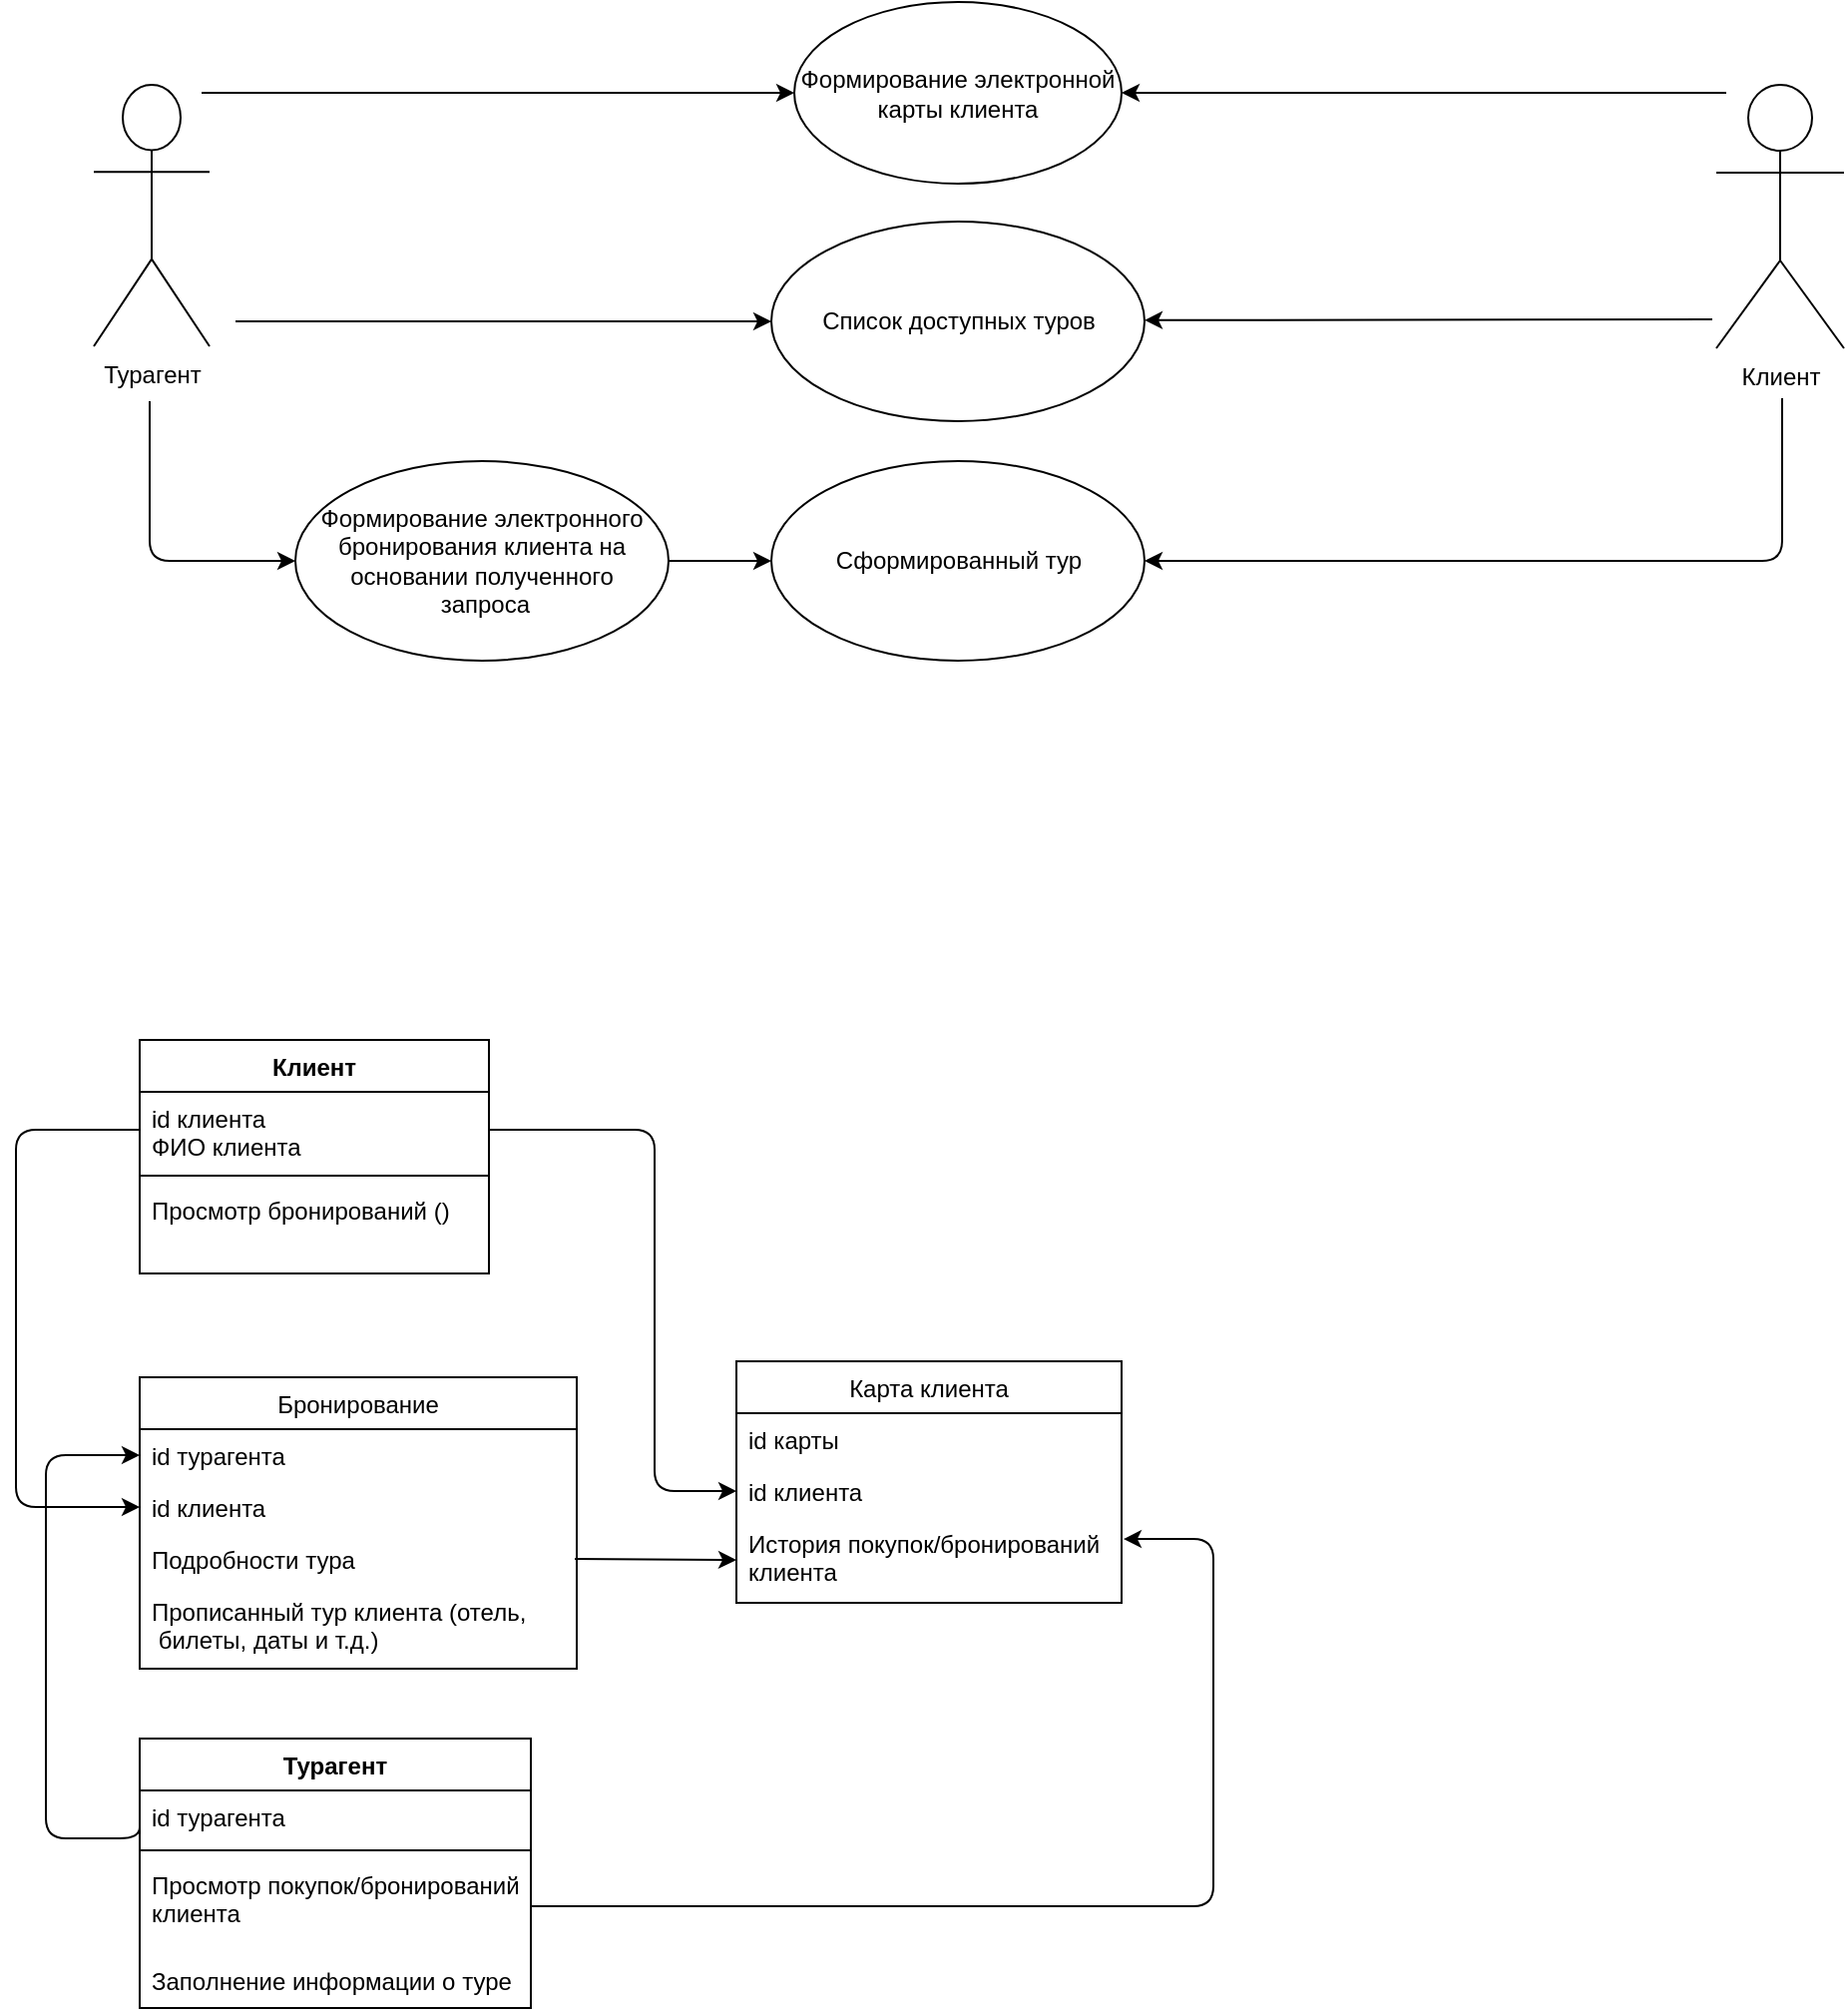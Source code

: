 <mxfile version="13.9.9" type="device"><diagram id="6ZdGBGSW-ix5yjm73qpe" name="Page-1"><mxGraphModel dx="852" dy="494" grid="1" gridSize="10" guides="1" tooltips="1" connect="1" arrows="1" fold="1" page="1" pageScale="1" pageWidth="827" pageHeight="1169" math="0" shadow="0"><root><mxCell id="0"/><mxCell id="1" parent="0"/><mxCell id="nqZR_2LDMcChc1fehbYa-1" value="Турагент" style="shape=umlActor;verticalLabelPosition=bottom;labelBackgroundColor=#ffffff;verticalAlign=top;html=1;outlineConnect=0;fontStyle=0" parent="1" vertex="1"><mxGeometry x="169" y="211.5" width="58" height="131" as="geometry"/></mxCell><mxCell id="nqZR_2LDMcChc1fehbYa-2" value="Формирование электронной карты клиента" style="ellipse;whiteSpace=wrap;html=1;" parent="1" vertex="1"><mxGeometry x="520" y="170" width="164" height="91" as="geometry"/></mxCell><mxCell id="nqZR_2LDMcChc1fehbYa-3" value="" style="edgeStyle=orthogonalEdgeStyle;rounded=0;orthogonalLoop=1;jettySize=auto;html=1;" parent="1" source="nqZR_2LDMcChc1fehbYa-4" target="nqZR_2LDMcChc1fehbYa-5" edge="1"><mxGeometry relative="1" as="geometry"/></mxCell><mxCell id="nqZR_2LDMcChc1fehbYa-4" value="Формирование электронного бронирования клиента на основании полученного&lt;br&gt;&amp;nbsp;запроса" style="ellipse;whiteSpace=wrap;html=1;" parent="1" vertex="1"><mxGeometry x="270" y="400" width="187" height="100" as="geometry"/></mxCell><mxCell id="nqZR_2LDMcChc1fehbYa-5" value="Сформированный тур" style="ellipse;whiteSpace=wrap;html=1;" parent="1" vertex="1"><mxGeometry x="508.5" y="400" width="187" height="100" as="geometry"/></mxCell><mxCell id="nqZR_2LDMcChc1fehbYa-6" value="Клиент" style="shape=umlActor;verticalLabelPosition=bottom;labelBackgroundColor=#ffffff;verticalAlign=top;html=1;outlineConnect=0;" parent="1" vertex="1"><mxGeometry x="982" y="211.5" width="64" height="132" as="geometry"/></mxCell><mxCell id="nqZR_2LDMcChc1fehbYa-7" value="" style="endArrow=classic;html=1;entryX=0;entryY=0.5;entryDx=0;entryDy=0;" parent="1" target="nqZR_2LDMcChc1fehbYa-2" edge="1"><mxGeometry width="50" height="50" relative="1" as="geometry"><mxPoint x="223" y="215.5" as="sourcePoint"/><mxPoint x="337" y="212.5" as="targetPoint"/></mxGeometry></mxCell><mxCell id="nqZR_2LDMcChc1fehbYa-8" value="" style="endArrow=classic;html=1;entryX=0;entryY=0.5;entryDx=0;entryDy=0;" parent="1" target="nqZR_2LDMcChc1fehbYa-4" edge="1"><mxGeometry width="50" height="50" relative="1" as="geometry"><mxPoint x="197" y="370" as="sourcePoint"/><mxPoint x="343" y="432" as="targetPoint"/><Array as="points"><mxPoint x="197" y="450"/></Array></mxGeometry></mxCell><mxCell id="nqZR_2LDMcChc1fehbYa-9" value="" style="endArrow=classic;html=1;entryX=1;entryY=0.5;entryDx=0;entryDy=0;" parent="1" target="nqZR_2LDMcChc1fehbYa-5" edge="1"><mxGeometry width="50" height="50" relative="1" as="geometry"><mxPoint x="1015" y="368.5" as="sourcePoint"/><mxPoint x="909" y="388" as="targetPoint"/><Array as="points"><mxPoint x="1015" y="450"/></Array></mxGeometry></mxCell><mxCell id="nqZR_2LDMcChc1fehbYa-10" value="" style="endArrow=classic;html=1;entryX=1;entryY=0.5;entryDx=0;entryDy=0;" parent="1" target="nqZR_2LDMcChc1fehbYa-2" edge="1"><mxGeometry width="50" height="50" relative="1" as="geometry"><mxPoint x="987" y="215.5" as="sourcePoint"/><mxPoint x="518" y="219.5" as="targetPoint"/></mxGeometry></mxCell><mxCell id="nqZR_2LDMcChc1fehbYa-11" value="Клиент" style="swimlane;fontStyle=1;align=center;verticalAlign=top;childLayout=stackLayout;horizontal=1;startSize=26;horizontalStack=0;resizeParent=1;resizeParentMax=0;resizeLast=0;collapsible=1;marginBottom=0;" parent="1" vertex="1"><mxGeometry x="192" y="690" width="175" height="117" as="geometry"/></mxCell><mxCell id="nqZR_2LDMcChc1fehbYa-12" value="id клиента&#10;ФИО клиента" style="text;strokeColor=none;fillColor=none;align=left;verticalAlign=top;spacingLeft=4;spacingRight=4;overflow=hidden;rotatable=0;points=[[0,0.5],[1,0.5]];portConstraint=eastwest;" parent="nqZR_2LDMcChc1fehbYa-11" vertex="1"><mxGeometry y="26" width="175" height="38" as="geometry"/></mxCell><mxCell id="nqZR_2LDMcChc1fehbYa-13" value="" style="line;strokeWidth=1;fillColor=none;align=left;verticalAlign=middle;spacingTop=-1;spacingLeft=3;spacingRight=3;rotatable=0;labelPosition=right;points=[];portConstraint=eastwest;" parent="nqZR_2LDMcChc1fehbYa-11" vertex="1"><mxGeometry y="64" width="175" height="8" as="geometry"/></mxCell><mxCell id="nqZR_2LDMcChc1fehbYa-14" value="Просмотр бронирований () &#10;" style="text;strokeColor=none;fillColor=none;align=left;verticalAlign=top;spacingLeft=4;spacingRight=4;overflow=hidden;rotatable=0;points=[[0,0.5],[1,0.5]];portConstraint=eastwest;" parent="nqZR_2LDMcChc1fehbYa-11" vertex="1"><mxGeometry y="72" width="175" height="45" as="geometry"/></mxCell><mxCell id="nqZR_2LDMcChc1fehbYa-15" value="" style="endArrow=classic;html=1;exitX=1;exitY=0.5;exitDx=0;exitDy=0;entryX=0;entryY=0.5;entryDx=0;entryDy=0;" parent="1" source="nqZR_2LDMcChc1fehbYa-12" target="nqZR_2LDMcChc1fehbYa-27" edge="1"><mxGeometry width="50" height="50" relative="1" as="geometry"><mxPoint x="416" y="725" as="sourcePoint"/><mxPoint x="466" y="675" as="targetPoint"/><Array as="points"><mxPoint x="450" y="735"/><mxPoint x="450" y="916"/></Array></mxGeometry></mxCell><mxCell id="nqZR_2LDMcChc1fehbYa-16" value="Бронирование" style="swimlane;fontStyle=0;childLayout=stackLayout;horizontal=1;startSize=26;fillColor=none;horizontalStack=0;resizeParent=1;resizeParentMax=0;resizeLast=0;collapsible=1;marginBottom=0;" parent="1" vertex="1"><mxGeometry x="192" y="859" width="219" height="146" as="geometry"/></mxCell><mxCell id="nqZR_2LDMcChc1fehbYa-17" value="id турагента" style="text;strokeColor=none;fillColor=none;align=left;verticalAlign=top;spacingLeft=4;spacingRight=4;overflow=hidden;rotatable=0;points=[[0,0.5],[1,0.5]];portConstraint=eastwest;" parent="nqZR_2LDMcChc1fehbYa-16" vertex="1"><mxGeometry y="26" width="219" height="26" as="geometry"/></mxCell><mxCell id="nqZR_2LDMcChc1fehbYa-18" value="id клиента" style="text;strokeColor=none;fillColor=none;align=left;verticalAlign=top;spacingLeft=4;spacingRight=4;overflow=hidden;rotatable=0;points=[[0,0.5],[1,0.5]];portConstraint=eastwest;" parent="nqZR_2LDMcChc1fehbYa-16" vertex="1"><mxGeometry y="52" width="219" height="26" as="geometry"/></mxCell><mxCell id="nqZR_2LDMcChc1fehbYa-19" value="Подробности тура" style="text;strokeColor=none;fillColor=none;align=left;verticalAlign=top;spacingLeft=4;spacingRight=4;overflow=hidden;rotatable=0;points=[[0,0.5],[1,0.5]];portConstraint=eastwest;" parent="nqZR_2LDMcChc1fehbYa-16" vertex="1"><mxGeometry y="78" width="219" height="26" as="geometry"/></mxCell><mxCell id="nqZR_2LDMcChc1fehbYa-20" value="Прописанный тур клиента (отель,&#10; билеты, даты и т.д.) " style="text;strokeColor=none;fillColor=none;align=left;verticalAlign=top;spacingLeft=4;spacingRight=4;overflow=hidden;rotatable=0;points=[[0,0.5],[1,0.5]];portConstraint=eastwest;" parent="nqZR_2LDMcChc1fehbYa-16" vertex="1"><mxGeometry y="104" width="219" height="42" as="geometry"/></mxCell><mxCell id="nqZR_2LDMcChc1fehbYa-21" value="" style="endArrow=classic;html=1;exitX=0;exitY=0.5;exitDx=0;exitDy=0;entryX=0;entryY=0.5;entryDx=0;entryDy=0;edgeStyle=orthogonalEdgeStyle;" parent="1" source="nqZR_2LDMcChc1fehbYa-30" target="nqZR_2LDMcChc1fehbYa-17" edge="1"><mxGeometry width="50" height="50" relative="1" as="geometry"><mxPoint x="428" y="853" as="sourcePoint"/><mxPoint x="478" y="803" as="targetPoint"/><Array as="points"><mxPoint x="145" y="1090"/><mxPoint x="145" y="898"/></Array></mxGeometry></mxCell><mxCell id="nqZR_2LDMcChc1fehbYa-22" value="" style="endArrow=classic;html=1;exitX=0;exitY=0.5;exitDx=0;exitDy=0;entryX=0;entryY=0.5;entryDx=0;entryDy=0;" parent="1" source="nqZR_2LDMcChc1fehbYa-12" target="nqZR_2LDMcChc1fehbYa-18" edge="1"><mxGeometry width="50" height="50" relative="1" as="geometry"><mxPoint x="120" y="797" as="sourcePoint"/><mxPoint x="130" y="1051" as="targetPoint"/><Array as="points"><mxPoint x="130" y="735"/><mxPoint x="130" y="924"/></Array></mxGeometry></mxCell><mxCell id="nqZR_2LDMcChc1fehbYa-23" value="" style="endArrow=classic;html=1;exitX=1;exitY=0.5;exitDx=0;exitDy=0;entryX=1.005;entryY=0.256;entryDx=0;entryDy=0;entryPerimeter=0;" parent="1" source="nqZR_2LDMcChc1fehbYa-32" target="nqZR_2LDMcChc1fehbYa-28" edge="1"><mxGeometry width="50" height="50" relative="1" as="geometry"><mxPoint x="882" y="947" as="sourcePoint"/><mxPoint x="868" y="761" as="targetPoint"/><Array as="points"><mxPoint x="730" y="1124"/><mxPoint x="730" y="940"/></Array></mxGeometry></mxCell><mxCell id="nqZR_2LDMcChc1fehbYa-25" value="Карта клиента" style="swimlane;fontStyle=0;childLayout=stackLayout;horizontal=1;startSize=26;fillColor=none;horizontalStack=0;resizeParent=1;resizeParentMax=0;resizeLast=0;collapsible=1;marginBottom=0;" parent="1" vertex="1"><mxGeometry x="491" y="851" width="193" height="121" as="geometry"/></mxCell><mxCell id="nqZR_2LDMcChc1fehbYa-26" value="id карты" style="text;strokeColor=none;fillColor=none;align=left;verticalAlign=top;spacingLeft=4;spacingRight=4;overflow=hidden;rotatable=0;points=[[0,0.5],[1,0.5]];portConstraint=eastwest;" parent="nqZR_2LDMcChc1fehbYa-25" vertex="1"><mxGeometry y="26" width="193" height="26" as="geometry"/></mxCell><mxCell id="nqZR_2LDMcChc1fehbYa-27" value="id клиента" style="text;strokeColor=none;fillColor=none;align=left;verticalAlign=top;spacingLeft=4;spacingRight=4;overflow=hidden;rotatable=0;points=[[0,0.5],[1,0.5]];portConstraint=eastwest;" parent="nqZR_2LDMcChc1fehbYa-25" vertex="1"><mxGeometry y="52" width="193" height="26" as="geometry"/></mxCell><mxCell id="nqZR_2LDMcChc1fehbYa-28" value="История покупок/бронирований &#10;клиента" style="text;strokeColor=none;fillColor=none;align=left;verticalAlign=top;spacingLeft=4;spacingRight=4;overflow=hidden;rotatable=0;points=[[0,0.5],[1,0.5]];portConstraint=eastwest;" parent="nqZR_2LDMcChc1fehbYa-25" vertex="1"><mxGeometry y="78" width="193" height="43" as="geometry"/></mxCell><mxCell id="nqZR_2LDMcChc1fehbYa-29" value="Турагент" style="swimlane;fontStyle=1;align=center;verticalAlign=top;childLayout=stackLayout;horizontal=1;startSize=26;horizontalStack=0;resizeParent=1;resizeParentMax=0;resizeLast=0;collapsible=1;marginBottom=0;" parent="1" vertex="1"><mxGeometry x="192" y="1040" width="196" height="135" as="geometry"/></mxCell><mxCell id="nqZR_2LDMcChc1fehbYa-30" value="id турагента" style="text;strokeColor=none;fillColor=none;align=left;verticalAlign=top;spacingLeft=4;spacingRight=4;overflow=hidden;rotatable=0;points=[[0,0.5],[1,0.5]];portConstraint=eastwest;" parent="nqZR_2LDMcChc1fehbYa-29" vertex="1"><mxGeometry y="26" width="196" height="26" as="geometry"/></mxCell><mxCell id="nqZR_2LDMcChc1fehbYa-31" value="" style="line;strokeWidth=1;fillColor=none;align=left;verticalAlign=middle;spacingTop=-1;spacingLeft=3;spacingRight=3;rotatable=0;labelPosition=right;points=[];portConstraint=eastwest;" parent="nqZR_2LDMcChc1fehbYa-29" vertex="1"><mxGeometry y="52" width="196" height="8" as="geometry"/></mxCell><mxCell id="nqZR_2LDMcChc1fehbYa-32" value="Просмотр покупок/бронирований &#10;клиента" style="text;strokeColor=none;fillColor=none;align=left;verticalAlign=top;spacingLeft=4;spacingRight=4;overflow=hidden;rotatable=0;points=[[0,0.5],[1,0.5]];portConstraint=eastwest;" parent="nqZR_2LDMcChc1fehbYa-29" vertex="1"><mxGeometry y="60" width="196" height="48" as="geometry"/></mxCell><mxCell id="nqZR_2LDMcChc1fehbYa-33" value="Заполнение информации о туре" style="text;strokeColor=none;fillColor=none;align=left;verticalAlign=top;spacingLeft=4;spacingRight=4;overflow=hidden;rotatable=0;points=[[0,0.5],[1,0.5]];portConstraint=eastwest;" parent="nqZR_2LDMcChc1fehbYa-29" vertex="1"><mxGeometry y="108" width="196" height="27" as="geometry"/></mxCell><mxCell id="nqZR_2LDMcChc1fehbYa-36" value="Список доступных туров" style="ellipse;whiteSpace=wrap;html=1;" parent="1" vertex="1"><mxGeometry x="508.5" y="280" width="187" height="100" as="geometry"/></mxCell><mxCell id="nqZR_2LDMcChc1fehbYa-38" value="" style="endArrow=classic;html=1;entryX=0;entryY=0.5;entryDx=0;entryDy=0;" parent="1" target="nqZR_2LDMcChc1fehbYa-36" edge="1"><mxGeometry width="50" height="50" relative="1" as="geometry"><mxPoint x="240" y="330" as="sourcePoint"/><mxPoint x="620" y="370" as="targetPoint"/></mxGeometry></mxCell><mxCell id="nqZR_2LDMcChc1fehbYa-39" value="" style="endArrow=classic;html=1;entryX=1;entryY=0.5;entryDx=0;entryDy=0;" parent="1" edge="1"><mxGeometry width="50" height="50" relative="1" as="geometry"><mxPoint x="980" y="329" as="sourcePoint"/><mxPoint x="695.5" y="329.41" as="targetPoint"/></mxGeometry></mxCell><mxCell id="nqZR_2LDMcChc1fehbYa-42" value="" style="endArrow=classic;html=1;entryX=0;entryY=0.5;entryDx=0;entryDy=0;" parent="1" target="nqZR_2LDMcChc1fehbYa-28" edge="1"><mxGeometry width="50" height="50" relative="1" as="geometry"><mxPoint x="410" y="950" as="sourcePoint"/><mxPoint x="460" y="900" as="targetPoint"/></mxGeometry></mxCell></root></mxGraphModel></diagram></mxfile>